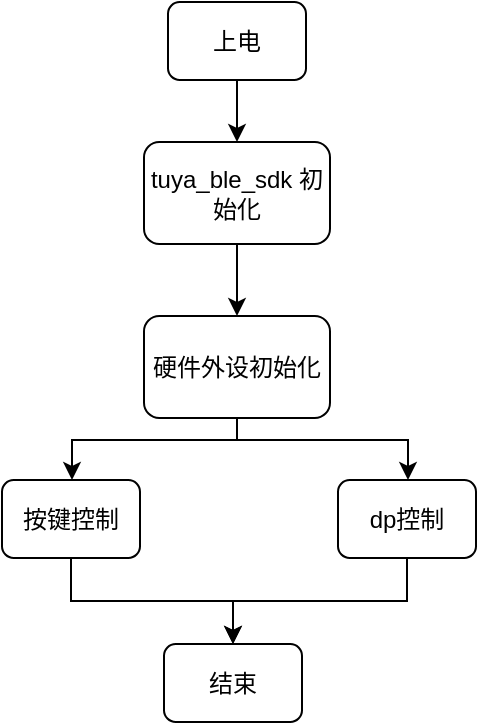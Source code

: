 <mxfile version="16.5.6" type="github">
  <diagram id="mhze2TvpvzErWqaahqj1" name="Page-1">
    <mxGraphModel dx="1422" dy="762" grid="0" gridSize="10" guides="1" tooltips="1" connect="1" arrows="1" fold="1" page="1" pageScale="1" pageWidth="827" pageHeight="1169" math="0" shadow="0">
      <root>
        <mxCell id="0" />
        <mxCell id="1" parent="0" />
        <mxCell id="yytbtKtl-2XbrrqWvi6z-4" value="" style="edgeStyle=orthogonalEdgeStyle;rounded=0;orthogonalLoop=1;jettySize=auto;html=1;" edge="1" parent="1" source="yytbtKtl-2XbrrqWvi6z-1" target="yytbtKtl-2XbrrqWvi6z-2">
          <mxGeometry relative="1" as="geometry" />
        </mxCell>
        <mxCell id="yytbtKtl-2XbrrqWvi6z-1" value="上电" style="rounded=1;whiteSpace=wrap;html=1;" vertex="1" parent="1">
          <mxGeometry x="354" y="169" width="69" height="39" as="geometry" />
        </mxCell>
        <mxCell id="yytbtKtl-2XbrrqWvi6z-5" value="" style="edgeStyle=orthogonalEdgeStyle;rounded=0;orthogonalLoop=1;jettySize=auto;html=1;" edge="1" parent="1" source="yytbtKtl-2XbrrqWvi6z-2" target="yytbtKtl-2XbrrqWvi6z-3">
          <mxGeometry relative="1" as="geometry" />
        </mxCell>
        <mxCell id="yytbtKtl-2XbrrqWvi6z-2" value="tuya_ble_sdk 初始化" style="rounded=1;whiteSpace=wrap;html=1;" vertex="1" parent="1">
          <mxGeometry x="342" y="239" width="93" height="51" as="geometry" />
        </mxCell>
        <mxCell id="yytbtKtl-2XbrrqWvi6z-10" style="edgeStyle=orthogonalEdgeStyle;rounded=0;orthogonalLoop=1;jettySize=auto;html=1;exitX=0.5;exitY=1;exitDx=0;exitDy=0;" edge="1" parent="1" source="yytbtKtl-2XbrrqWvi6z-3" target="yytbtKtl-2XbrrqWvi6z-8">
          <mxGeometry relative="1" as="geometry">
            <Array as="points">
              <mxPoint x="389" y="388" />
              <mxPoint x="306" y="388" />
            </Array>
          </mxGeometry>
        </mxCell>
        <mxCell id="yytbtKtl-2XbrrqWvi6z-11" style="edgeStyle=orthogonalEdgeStyle;rounded=0;orthogonalLoop=1;jettySize=auto;html=1;exitX=0.5;exitY=1;exitDx=0;exitDy=0;" edge="1" parent="1" source="yytbtKtl-2XbrrqWvi6z-3" target="yytbtKtl-2XbrrqWvi6z-9">
          <mxGeometry relative="1" as="geometry">
            <Array as="points">
              <mxPoint x="389" y="388" />
              <mxPoint x="474" y="388" />
            </Array>
          </mxGeometry>
        </mxCell>
        <mxCell id="yytbtKtl-2XbrrqWvi6z-3" value="硬件外设初始化" style="rounded=1;whiteSpace=wrap;html=1;" vertex="1" parent="1">
          <mxGeometry x="342" y="326" width="93" height="51" as="geometry" />
        </mxCell>
        <mxCell id="yytbtKtl-2XbrrqWvi6z-6" value="结束" style="rounded=1;whiteSpace=wrap;html=1;" vertex="1" parent="1">
          <mxGeometry x="352" y="490" width="69" height="39" as="geometry" />
        </mxCell>
        <mxCell id="yytbtKtl-2XbrrqWvi6z-12" style="edgeStyle=orthogonalEdgeStyle;rounded=0;orthogonalLoop=1;jettySize=auto;html=1;exitX=0.5;exitY=1;exitDx=0;exitDy=0;" edge="1" parent="1" source="yytbtKtl-2XbrrqWvi6z-8" target="yytbtKtl-2XbrrqWvi6z-6">
          <mxGeometry relative="1" as="geometry" />
        </mxCell>
        <mxCell id="yytbtKtl-2XbrrqWvi6z-8" value="按键控制" style="rounded=1;whiteSpace=wrap;html=1;" vertex="1" parent="1">
          <mxGeometry x="271" y="408" width="69" height="39" as="geometry" />
        </mxCell>
        <mxCell id="yytbtKtl-2XbrrqWvi6z-13" style="edgeStyle=orthogonalEdgeStyle;rounded=0;orthogonalLoop=1;jettySize=auto;html=1;exitX=0.5;exitY=1;exitDx=0;exitDy=0;entryX=0.5;entryY=0;entryDx=0;entryDy=0;" edge="1" parent="1" source="yytbtKtl-2XbrrqWvi6z-9" target="yytbtKtl-2XbrrqWvi6z-6">
          <mxGeometry relative="1" as="geometry" />
        </mxCell>
        <mxCell id="yytbtKtl-2XbrrqWvi6z-9" value="dp控制" style="rounded=1;whiteSpace=wrap;html=1;" vertex="1" parent="1">
          <mxGeometry x="439" y="408" width="69" height="39" as="geometry" />
        </mxCell>
      </root>
    </mxGraphModel>
  </diagram>
</mxfile>
